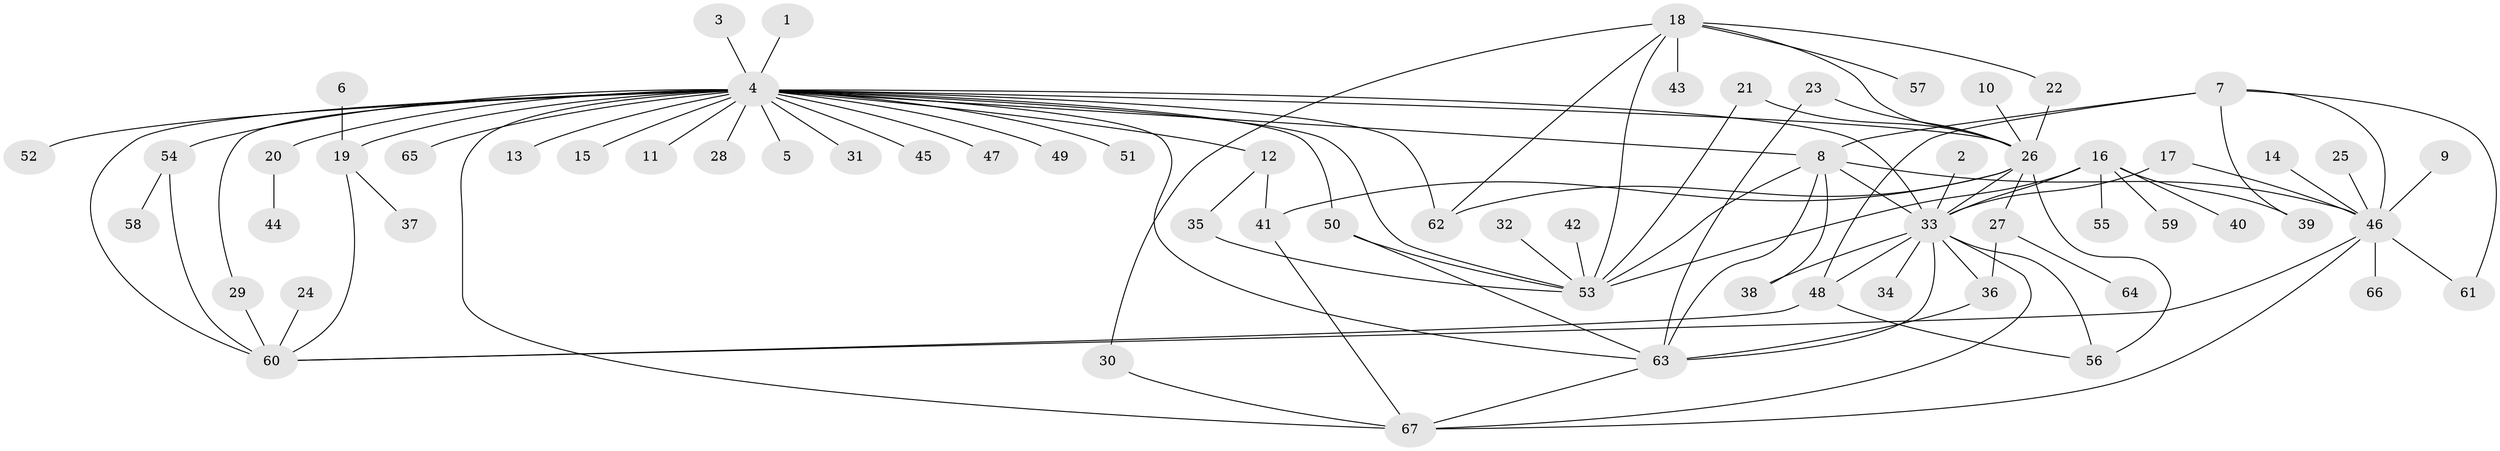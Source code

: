// original degree distribution, {8: 0.018018018018018018, 32: 0.009009009009009009, 12: 0.009009009009009009, 3: 0.10810810810810811, 5: 0.04504504504504504, 6: 0.018018018018018018, 15: 0.009009009009009009, 7: 0.009009009009009009, 1: 0.5225225225225225, 10: 0.009009009009009009, 14: 0.009009009009009009, 2: 0.1981981981981982, 4: 0.02702702702702703, 11: 0.009009009009009009}
// Generated by graph-tools (version 1.1) at 2025/36/03/04/25 23:36:52]
// undirected, 67 vertices, 102 edges
graph export_dot {
  node [color=gray90,style=filled];
  1;
  2;
  3;
  4;
  5;
  6;
  7;
  8;
  9;
  10;
  11;
  12;
  13;
  14;
  15;
  16;
  17;
  18;
  19;
  20;
  21;
  22;
  23;
  24;
  25;
  26;
  27;
  28;
  29;
  30;
  31;
  32;
  33;
  34;
  35;
  36;
  37;
  38;
  39;
  40;
  41;
  42;
  43;
  44;
  45;
  46;
  47;
  48;
  49;
  50;
  51;
  52;
  53;
  54;
  55;
  56;
  57;
  58;
  59;
  60;
  61;
  62;
  63;
  64;
  65;
  66;
  67;
  1 -- 4 [weight=1.0];
  2 -- 33 [weight=1.0];
  3 -- 4 [weight=1.0];
  4 -- 5 [weight=1.0];
  4 -- 8 [weight=1.0];
  4 -- 11 [weight=1.0];
  4 -- 12 [weight=1.0];
  4 -- 13 [weight=1.0];
  4 -- 15 [weight=1.0];
  4 -- 19 [weight=2.0];
  4 -- 20 [weight=1.0];
  4 -- 26 [weight=1.0];
  4 -- 28 [weight=1.0];
  4 -- 29 [weight=1.0];
  4 -- 31 [weight=1.0];
  4 -- 33 [weight=1.0];
  4 -- 45 [weight=1.0];
  4 -- 47 [weight=1.0];
  4 -- 49 [weight=1.0];
  4 -- 50 [weight=1.0];
  4 -- 51 [weight=1.0];
  4 -- 52 [weight=1.0];
  4 -- 53 [weight=1.0];
  4 -- 54 [weight=1.0];
  4 -- 60 [weight=2.0];
  4 -- 62 [weight=1.0];
  4 -- 63 [weight=1.0];
  4 -- 65 [weight=1.0];
  4 -- 67 [weight=1.0];
  6 -- 19 [weight=1.0];
  7 -- 8 [weight=1.0];
  7 -- 39 [weight=1.0];
  7 -- 46 [weight=1.0];
  7 -- 48 [weight=1.0];
  7 -- 61 [weight=1.0];
  8 -- 33 [weight=1.0];
  8 -- 38 [weight=1.0];
  8 -- 46 [weight=1.0];
  8 -- 53 [weight=1.0];
  8 -- 63 [weight=1.0];
  9 -- 46 [weight=1.0];
  10 -- 26 [weight=1.0];
  12 -- 35 [weight=1.0];
  12 -- 41 [weight=1.0];
  14 -- 46 [weight=1.0];
  16 -- 33 [weight=1.0];
  16 -- 39 [weight=1.0];
  16 -- 40 [weight=1.0];
  16 -- 53 [weight=1.0];
  16 -- 55 [weight=1.0];
  16 -- 59 [weight=1.0];
  17 -- 33 [weight=1.0];
  17 -- 46 [weight=1.0];
  18 -- 22 [weight=1.0];
  18 -- 26 [weight=1.0];
  18 -- 30 [weight=1.0];
  18 -- 43 [weight=1.0];
  18 -- 53 [weight=1.0];
  18 -- 57 [weight=1.0];
  18 -- 62 [weight=1.0];
  19 -- 37 [weight=1.0];
  19 -- 60 [weight=1.0];
  20 -- 44 [weight=1.0];
  21 -- 26 [weight=1.0];
  21 -- 53 [weight=2.0];
  22 -- 26 [weight=1.0];
  23 -- 26 [weight=1.0];
  23 -- 63 [weight=1.0];
  24 -- 60 [weight=1.0];
  25 -- 46 [weight=1.0];
  26 -- 27 [weight=1.0];
  26 -- 33 [weight=1.0];
  26 -- 41 [weight=1.0];
  26 -- 56 [weight=1.0];
  26 -- 62 [weight=1.0];
  27 -- 36 [weight=1.0];
  27 -- 64 [weight=1.0];
  29 -- 60 [weight=1.0];
  30 -- 67 [weight=1.0];
  32 -- 53 [weight=1.0];
  33 -- 34 [weight=1.0];
  33 -- 36 [weight=1.0];
  33 -- 38 [weight=1.0];
  33 -- 48 [weight=1.0];
  33 -- 56 [weight=1.0];
  33 -- 63 [weight=1.0];
  33 -- 67 [weight=1.0];
  35 -- 53 [weight=1.0];
  36 -- 63 [weight=1.0];
  41 -- 67 [weight=1.0];
  42 -- 53 [weight=1.0];
  46 -- 60 [weight=1.0];
  46 -- 61 [weight=1.0];
  46 -- 66 [weight=1.0];
  46 -- 67 [weight=1.0];
  48 -- 56 [weight=1.0];
  48 -- 60 [weight=1.0];
  50 -- 53 [weight=1.0];
  50 -- 63 [weight=1.0];
  54 -- 58 [weight=1.0];
  54 -- 60 [weight=1.0];
  63 -- 67 [weight=1.0];
}

